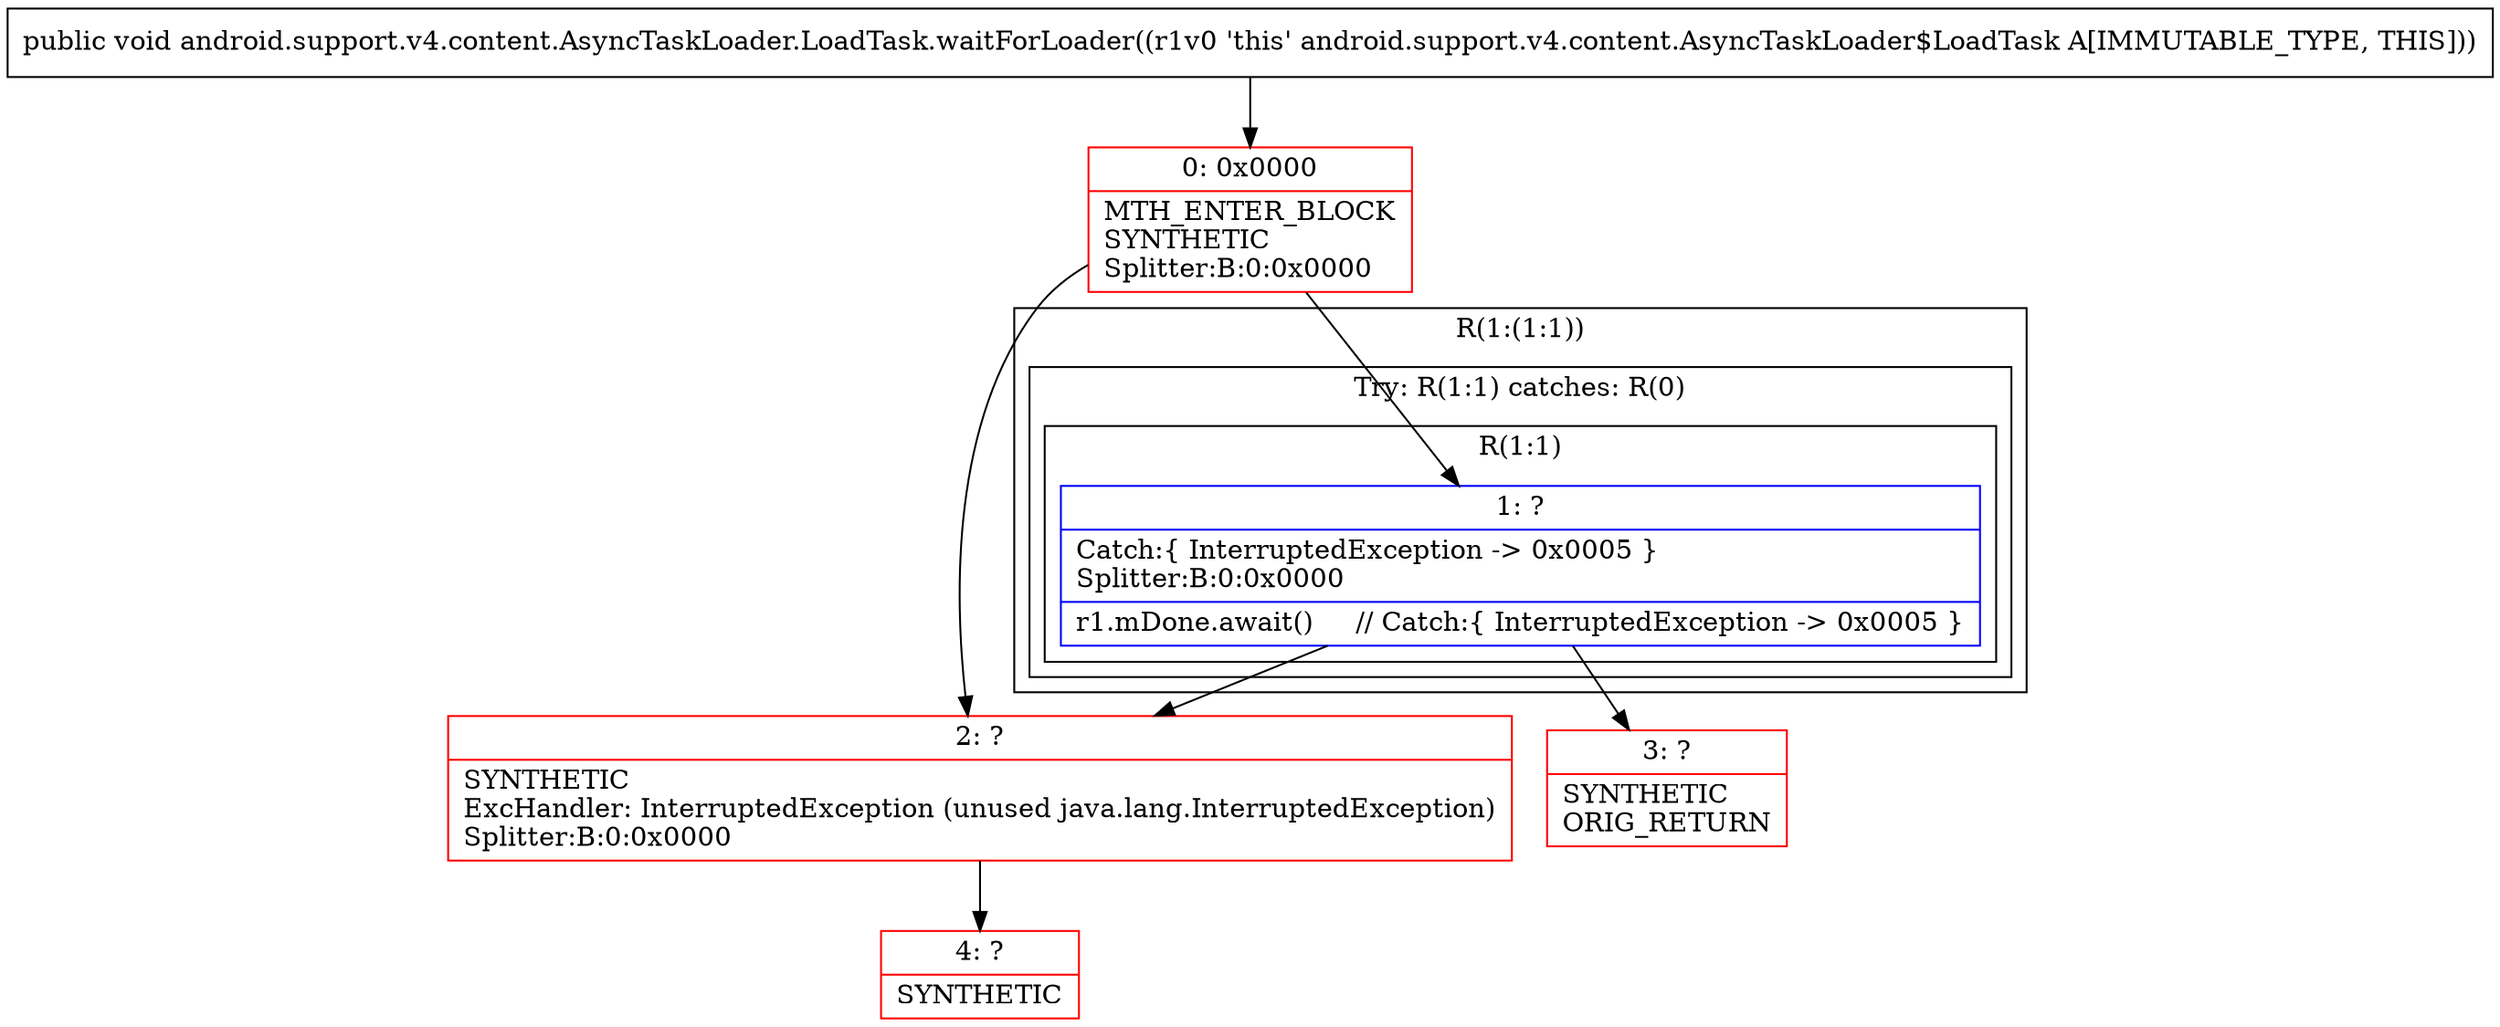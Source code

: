 digraph "CFG forandroid.support.v4.content.AsyncTaskLoader.LoadTask.waitForLoader()V" {
subgraph cluster_Region_1631547067 {
label = "R(1:(1:1))";
node [shape=record,color=blue];
subgraph cluster_TryCatchRegion_1465147121 {
label = "Try: R(1:1) catches: R(0)";
node [shape=record,color=blue];
subgraph cluster_Region_1281671860 {
label = "R(1:1)";
node [shape=record,color=blue];
Node_1 [shape=record,label="{1\:\ ?|Catch:\{ InterruptedException \-\> 0x0005 \}\lSplitter:B:0:0x0000\l|r1.mDone.await()     \/\/ Catch:\{ InterruptedException \-\> 0x0005 \}\l}"];
}
subgraph cluster_Region_1680847717 {
label = "R(0) | ExcHandler: InterruptedException (unused java.lang.InterruptedException)\l";
node [shape=record,color=blue];
}
}
}
subgraph cluster_Region_1680847717 {
label = "R(0) | ExcHandler: InterruptedException (unused java.lang.InterruptedException)\l";
node [shape=record,color=blue];
}
Node_0 [shape=record,color=red,label="{0\:\ 0x0000|MTH_ENTER_BLOCK\lSYNTHETIC\lSplitter:B:0:0x0000\l}"];
Node_2 [shape=record,color=red,label="{2\:\ ?|SYNTHETIC\lExcHandler: InterruptedException (unused java.lang.InterruptedException)\lSplitter:B:0:0x0000\l}"];
Node_3 [shape=record,color=red,label="{3\:\ ?|SYNTHETIC\lORIG_RETURN\l}"];
Node_4 [shape=record,color=red,label="{4\:\ ?|SYNTHETIC\l}"];
MethodNode[shape=record,label="{public void android.support.v4.content.AsyncTaskLoader.LoadTask.waitForLoader((r1v0 'this' android.support.v4.content.AsyncTaskLoader$LoadTask A[IMMUTABLE_TYPE, THIS])) }"];
MethodNode -> Node_0;
Node_1 -> Node_2;
Node_1 -> Node_3;
Node_0 -> Node_1;
Node_0 -> Node_2;
Node_2 -> Node_4;
}

